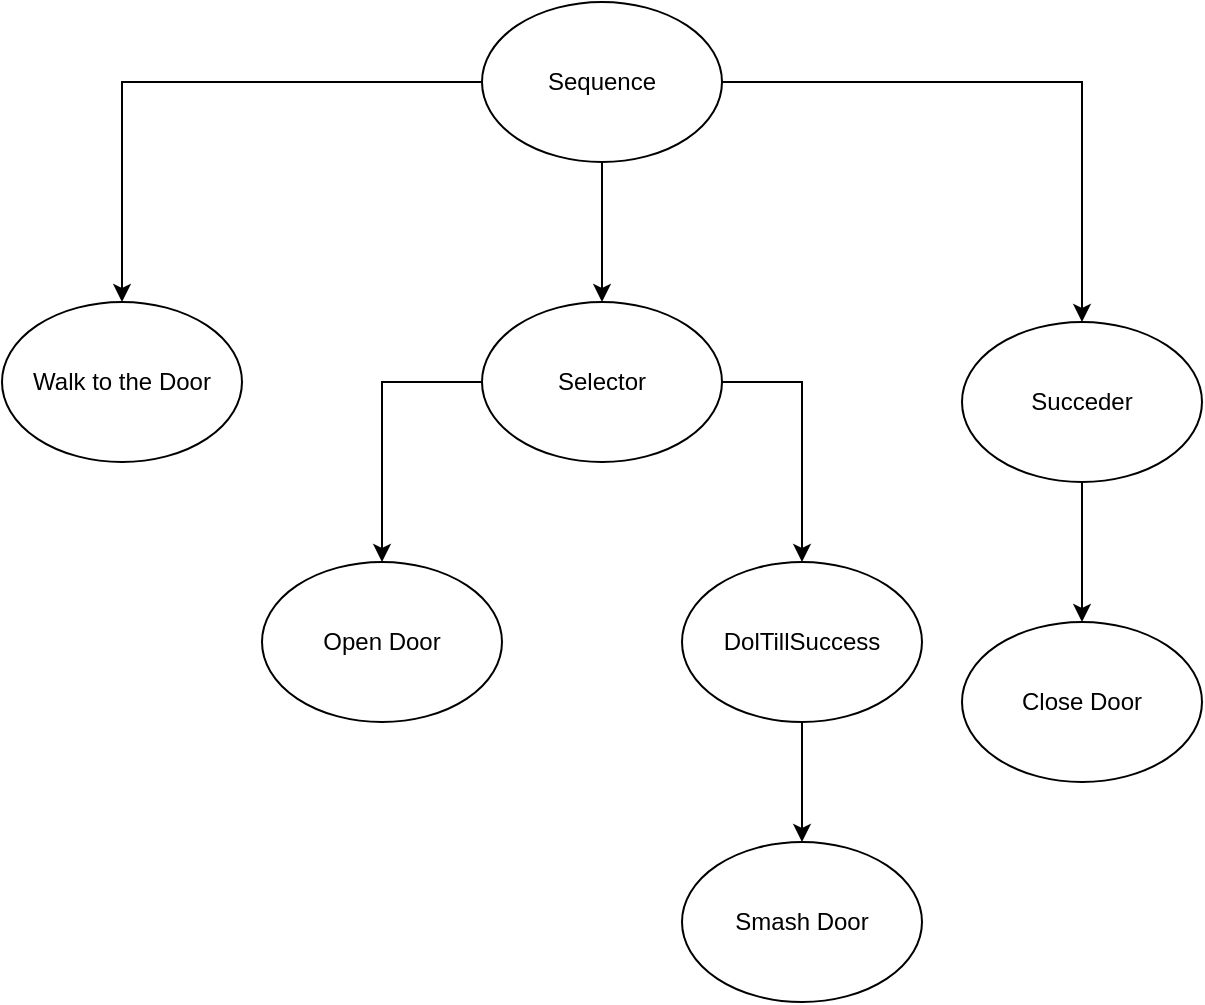 <mxfile version="13.0.1" type="device"><diagram id="IJwZz1YvULgvAyl_D0iI" name="Page-1"><mxGraphModel dx="782" dy="432" grid="1" gridSize="10" guides="1" tooltips="1" connect="1" arrows="1" fold="1" page="1" pageScale="1" pageWidth="827" pageHeight="1169" math="0" shadow="0"><root><mxCell id="0"/><mxCell id="1" parent="0"/><mxCell id="2ENVKBnYioFmj9AB8KiN-9" style="edgeStyle=orthogonalEdgeStyle;rounded=0;orthogonalLoop=1;jettySize=auto;html=1;exitX=0;exitY=0.5;exitDx=0;exitDy=0;entryX=0.5;entryY=0;entryDx=0;entryDy=0;" edge="1" parent="1" source="2ENVKBnYioFmj9AB8KiN-1" target="2ENVKBnYioFmj9AB8KiN-2"><mxGeometry relative="1" as="geometry"/></mxCell><mxCell id="2ENVKBnYioFmj9AB8KiN-10" style="edgeStyle=orthogonalEdgeStyle;rounded=0;orthogonalLoop=1;jettySize=auto;html=1;exitX=0.5;exitY=1;exitDx=0;exitDy=0;entryX=0.5;entryY=0;entryDx=0;entryDy=0;" edge="1" parent="1" source="2ENVKBnYioFmj9AB8KiN-1" target="2ENVKBnYioFmj9AB8KiN-3"><mxGeometry relative="1" as="geometry"/></mxCell><mxCell id="2ENVKBnYioFmj9AB8KiN-11" style="edgeStyle=orthogonalEdgeStyle;rounded=0;orthogonalLoop=1;jettySize=auto;html=1;exitX=1;exitY=0.5;exitDx=0;exitDy=0;" edge="1" parent="1" source="2ENVKBnYioFmj9AB8KiN-1" target="2ENVKBnYioFmj9AB8KiN-5"><mxGeometry relative="1" as="geometry"/></mxCell><mxCell id="2ENVKBnYioFmj9AB8KiN-1" value="Sequence" style="ellipse;whiteSpace=wrap;html=1;" vertex="1" parent="1"><mxGeometry x="340" y="10" width="120" height="80" as="geometry"/></mxCell><mxCell id="2ENVKBnYioFmj9AB8KiN-2" value="Walk to the Door" style="ellipse;whiteSpace=wrap;html=1;" vertex="1" parent="1"><mxGeometry x="100" y="160" width="120" height="80" as="geometry"/></mxCell><mxCell id="2ENVKBnYioFmj9AB8KiN-13" style="edgeStyle=orthogonalEdgeStyle;rounded=0;orthogonalLoop=1;jettySize=auto;html=1;exitX=0;exitY=0.5;exitDx=0;exitDy=0;entryX=0.5;entryY=0;entryDx=0;entryDy=0;" edge="1" parent="1" source="2ENVKBnYioFmj9AB8KiN-3" target="2ENVKBnYioFmj9AB8KiN-4"><mxGeometry relative="1" as="geometry"/></mxCell><mxCell id="2ENVKBnYioFmj9AB8KiN-14" style="edgeStyle=orthogonalEdgeStyle;rounded=0;orthogonalLoop=1;jettySize=auto;html=1;exitX=1;exitY=0.5;exitDx=0;exitDy=0;entryX=0.5;entryY=0;entryDx=0;entryDy=0;" edge="1" parent="1" source="2ENVKBnYioFmj9AB8KiN-3" target="2ENVKBnYioFmj9AB8KiN-6"><mxGeometry relative="1" as="geometry"/></mxCell><mxCell id="2ENVKBnYioFmj9AB8KiN-3" value="Selector" style="ellipse;whiteSpace=wrap;html=1;" vertex="1" parent="1"><mxGeometry x="340" y="160" width="120" height="80" as="geometry"/></mxCell><mxCell id="2ENVKBnYioFmj9AB8KiN-4" value="Open Door" style="ellipse;whiteSpace=wrap;html=1;" vertex="1" parent="1"><mxGeometry x="230" y="290" width="120" height="80" as="geometry"/></mxCell><mxCell id="2ENVKBnYioFmj9AB8KiN-12" style="edgeStyle=orthogonalEdgeStyle;rounded=0;orthogonalLoop=1;jettySize=auto;html=1;exitX=0.5;exitY=1;exitDx=0;exitDy=0;entryX=0.5;entryY=0;entryDx=0;entryDy=0;" edge="1" parent="1" source="2ENVKBnYioFmj9AB8KiN-5" target="2ENVKBnYioFmj9AB8KiN-7"><mxGeometry relative="1" as="geometry"/></mxCell><mxCell id="2ENVKBnYioFmj9AB8KiN-5" value="Succeder" style="ellipse;whiteSpace=wrap;html=1;" vertex="1" parent="1"><mxGeometry x="580" y="170" width="120" height="80" as="geometry"/></mxCell><mxCell id="2ENVKBnYioFmj9AB8KiN-15" style="edgeStyle=orthogonalEdgeStyle;rounded=0;orthogonalLoop=1;jettySize=auto;html=1;exitX=0.5;exitY=1;exitDx=0;exitDy=0;entryX=0.5;entryY=0;entryDx=0;entryDy=0;" edge="1" parent="1" source="2ENVKBnYioFmj9AB8KiN-6" target="2ENVKBnYioFmj9AB8KiN-8"><mxGeometry relative="1" as="geometry"/></mxCell><mxCell id="2ENVKBnYioFmj9AB8KiN-6" value="DolTillSuccess" style="ellipse;whiteSpace=wrap;html=1;" vertex="1" parent="1"><mxGeometry x="440" y="290" width="120" height="80" as="geometry"/></mxCell><mxCell id="2ENVKBnYioFmj9AB8KiN-7" value="Close Door" style="ellipse;whiteSpace=wrap;html=1;" vertex="1" parent="1"><mxGeometry x="580" y="320" width="120" height="80" as="geometry"/></mxCell><mxCell id="2ENVKBnYioFmj9AB8KiN-8" value="Smash Door" style="ellipse;whiteSpace=wrap;html=1;" vertex="1" parent="1"><mxGeometry x="440" y="430" width="120" height="80" as="geometry"/></mxCell></root></mxGraphModel></diagram></mxfile>